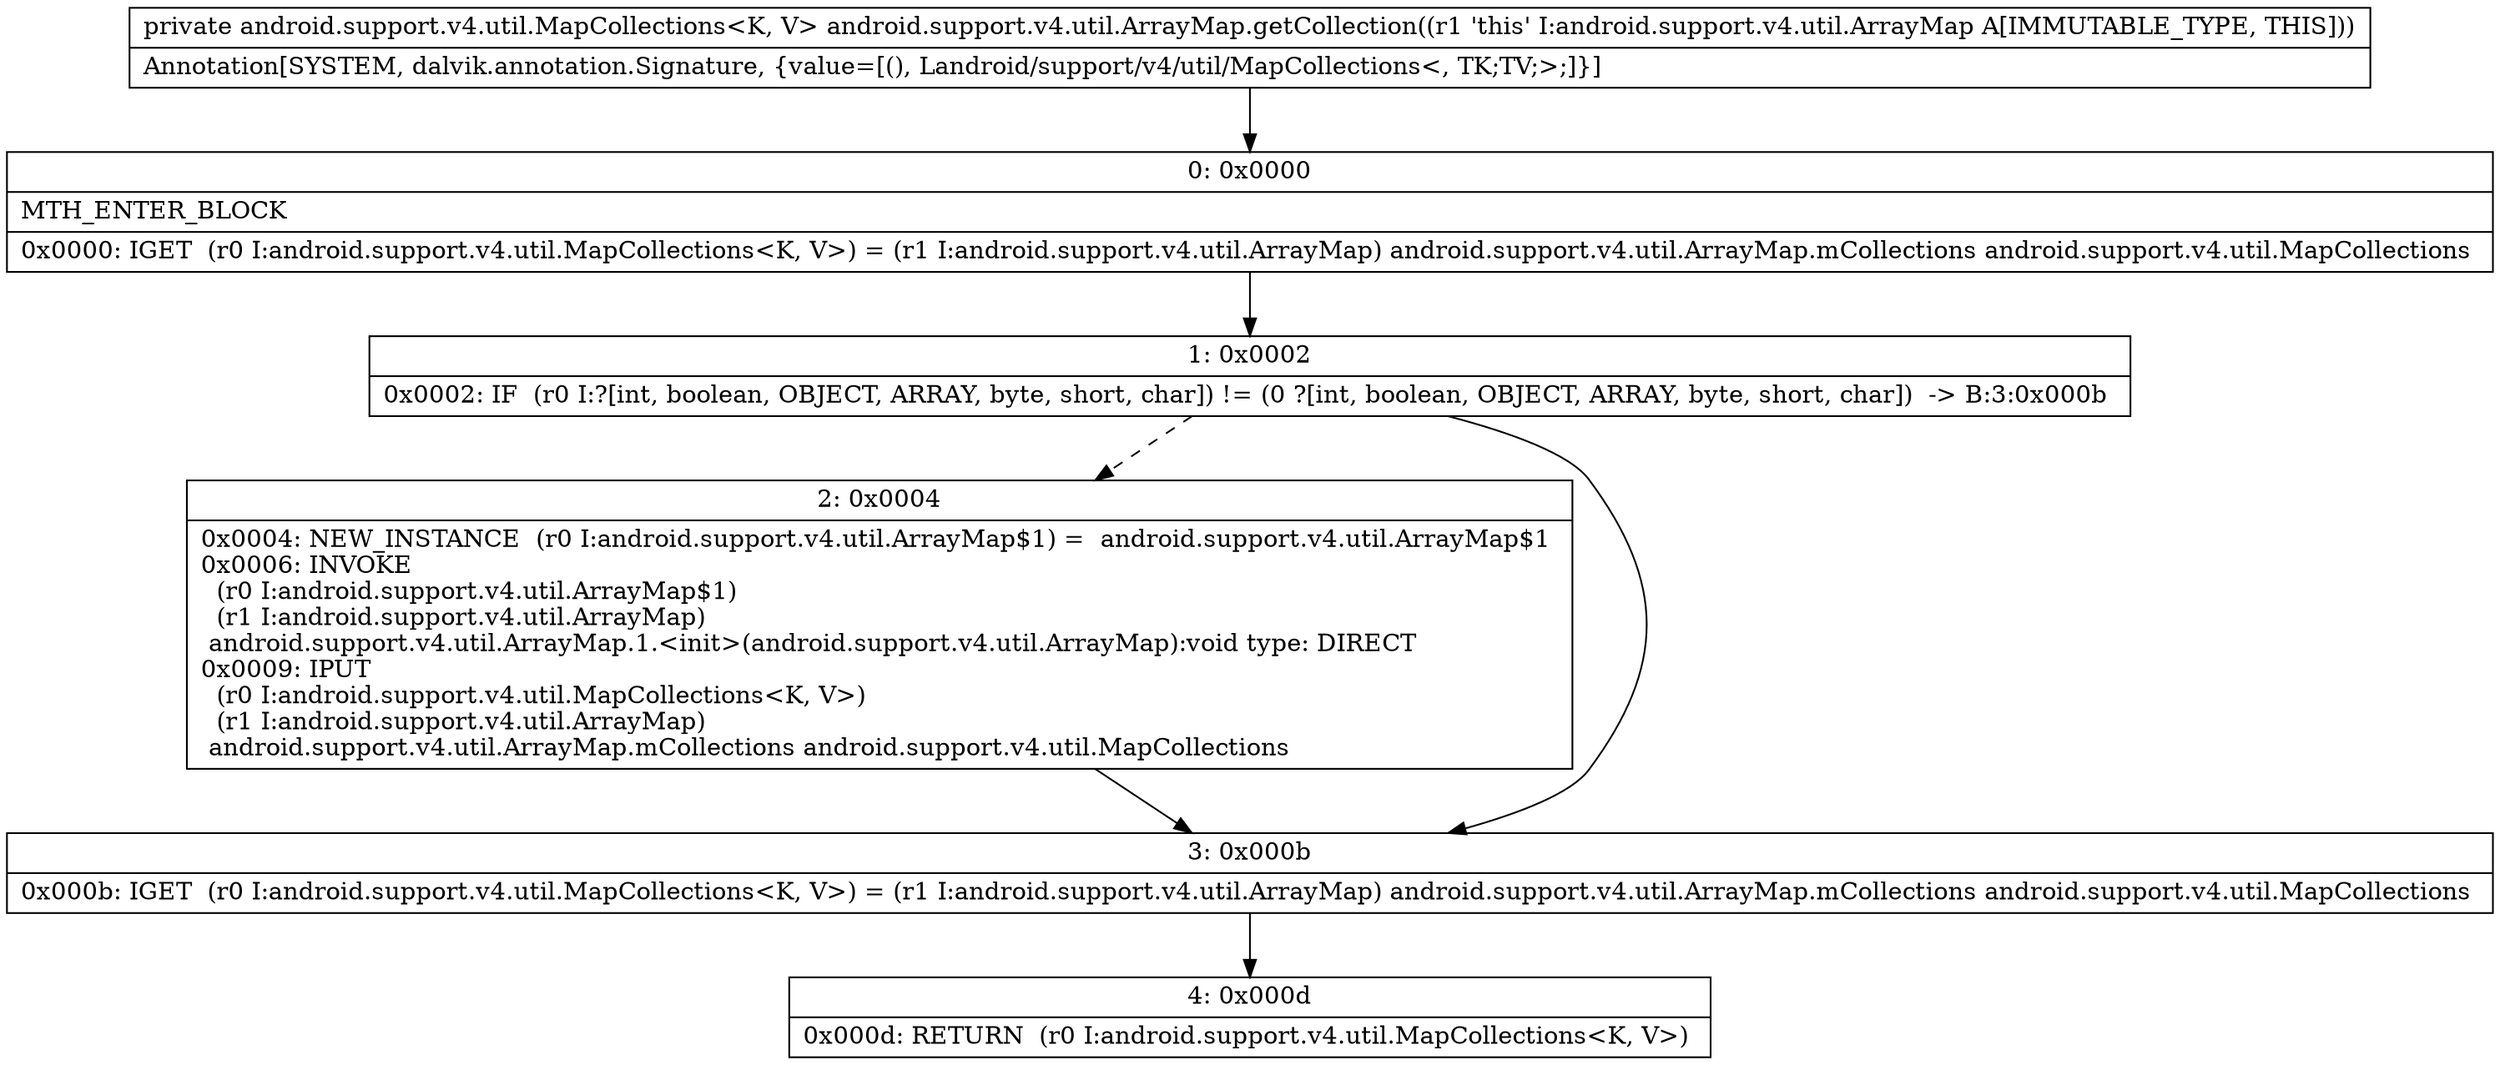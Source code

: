 digraph "CFG forandroid.support.v4.util.ArrayMap.getCollection()Landroid\/support\/v4\/util\/MapCollections;" {
Node_0 [shape=record,label="{0\:\ 0x0000|MTH_ENTER_BLOCK\l|0x0000: IGET  (r0 I:android.support.v4.util.MapCollections\<K, V\>) = (r1 I:android.support.v4.util.ArrayMap) android.support.v4.util.ArrayMap.mCollections android.support.v4.util.MapCollections \l}"];
Node_1 [shape=record,label="{1\:\ 0x0002|0x0002: IF  (r0 I:?[int, boolean, OBJECT, ARRAY, byte, short, char]) != (0 ?[int, boolean, OBJECT, ARRAY, byte, short, char])  \-\> B:3:0x000b \l}"];
Node_2 [shape=record,label="{2\:\ 0x0004|0x0004: NEW_INSTANCE  (r0 I:android.support.v4.util.ArrayMap$1) =  android.support.v4.util.ArrayMap$1 \l0x0006: INVOKE  \l  (r0 I:android.support.v4.util.ArrayMap$1)\l  (r1 I:android.support.v4.util.ArrayMap)\l android.support.v4.util.ArrayMap.1.\<init\>(android.support.v4.util.ArrayMap):void type: DIRECT \l0x0009: IPUT  \l  (r0 I:android.support.v4.util.MapCollections\<K, V\>)\l  (r1 I:android.support.v4.util.ArrayMap)\l android.support.v4.util.ArrayMap.mCollections android.support.v4.util.MapCollections \l}"];
Node_3 [shape=record,label="{3\:\ 0x000b|0x000b: IGET  (r0 I:android.support.v4.util.MapCollections\<K, V\>) = (r1 I:android.support.v4.util.ArrayMap) android.support.v4.util.ArrayMap.mCollections android.support.v4.util.MapCollections \l}"];
Node_4 [shape=record,label="{4\:\ 0x000d|0x000d: RETURN  (r0 I:android.support.v4.util.MapCollections\<K, V\>) \l}"];
MethodNode[shape=record,label="{private android.support.v4.util.MapCollections\<K, V\> android.support.v4.util.ArrayMap.getCollection((r1 'this' I:android.support.v4.util.ArrayMap A[IMMUTABLE_TYPE, THIS]))  | Annotation[SYSTEM, dalvik.annotation.Signature, \{value=[(), Landroid\/support\/v4\/util\/MapCollections\<, TK;TV;\>;]\}]\l}"];
MethodNode -> Node_0;
Node_0 -> Node_1;
Node_1 -> Node_2[style=dashed];
Node_1 -> Node_3;
Node_2 -> Node_3;
Node_3 -> Node_4;
}

